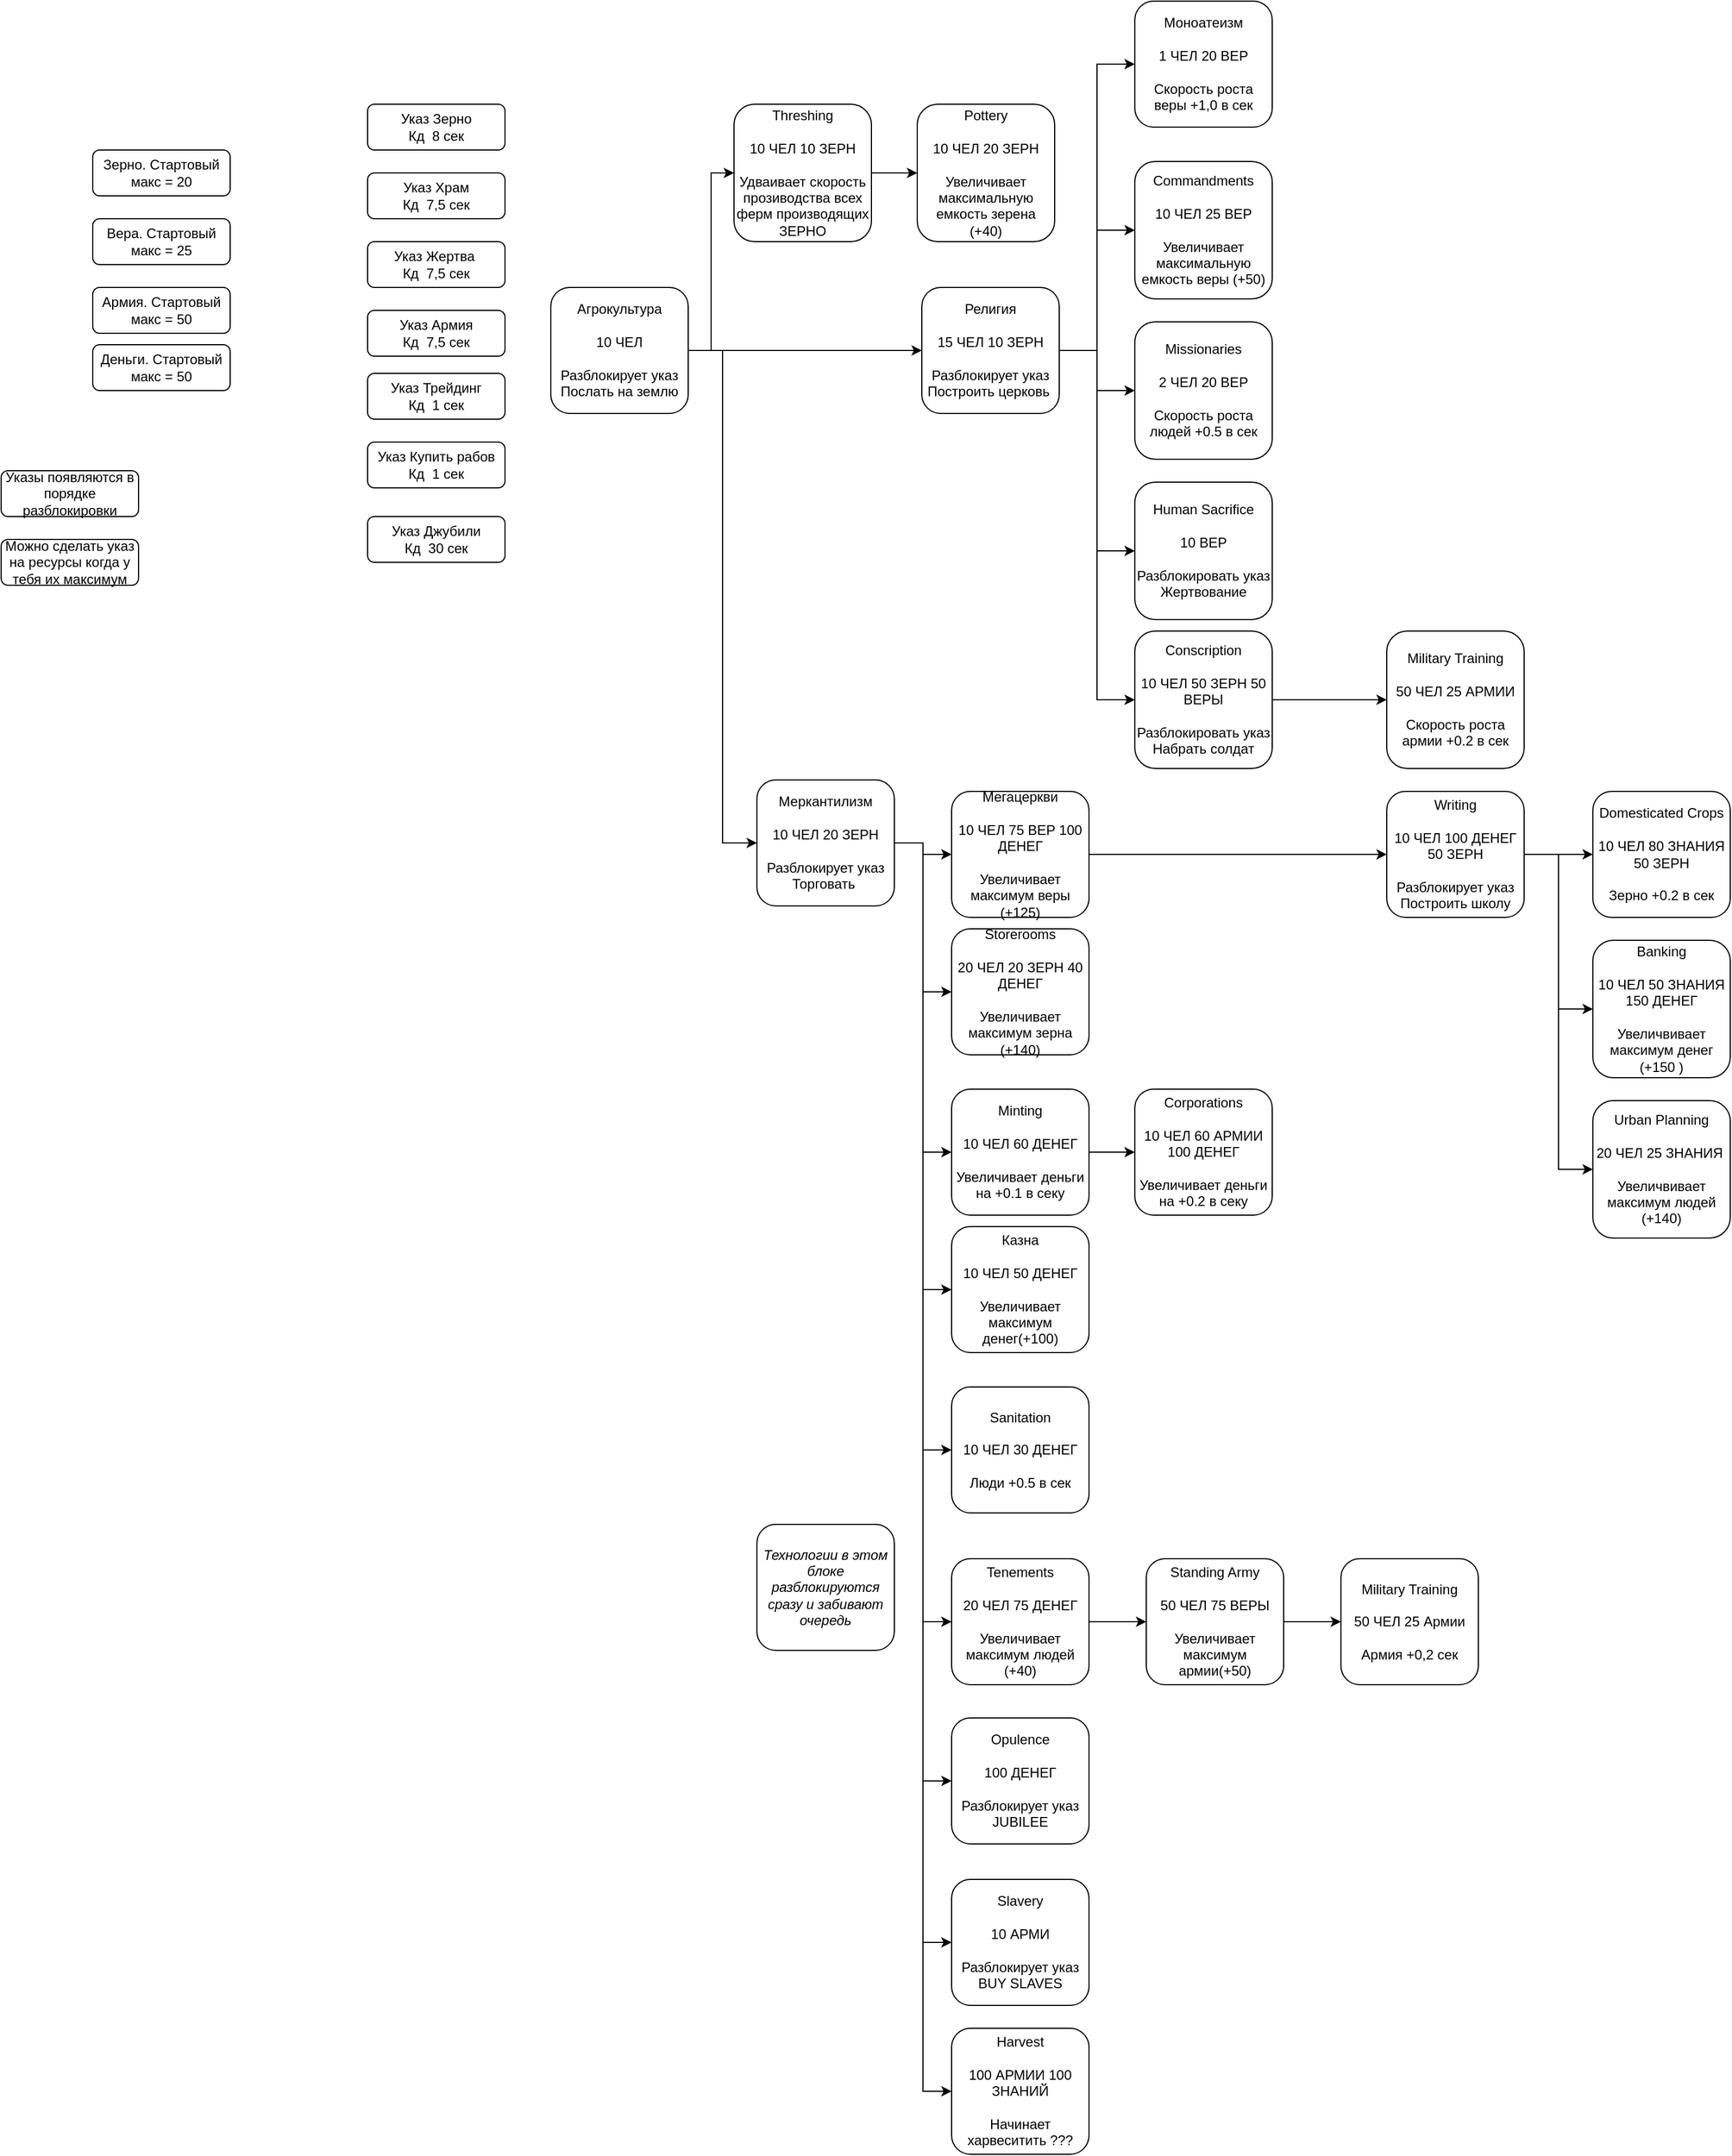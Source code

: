 <mxfile version="21.1.8" type="github">
  <diagram id="C5RBs43oDa-KdzZeNtuy" name="Page-1">
    <mxGraphModel dx="1539" dy="542" grid="1" gridSize="10" guides="1" tooltips="1" connect="1" arrows="1" fold="1" page="1" pageScale="1" pageWidth="827" pageHeight="1169" math="0" shadow="0">
      <root>
        <mxCell id="WIyWlLk6GJQsqaUBKTNV-0" />
        <mxCell id="WIyWlLk6GJQsqaUBKTNV-1" parent="WIyWlLk6GJQsqaUBKTNV-0" />
        <mxCell id="xAVLKOwbk4JyC8eKmy-N-3" style="edgeStyle=orthogonalEdgeStyle;rounded=0;orthogonalLoop=1;jettySize=auto;html=1;" edge="1" parent="WIyWlLk6GJQsqaUBKTNV-1" source="xAVLKOwbk4JyC8eKmy-N-0" target="xAVLKOwbk4JyC8eKmy-N-2">
          <mxGeometry relative="1" as="geometry" />
        </mxCell>
        <mxCell id="xAVLKOwbk4JyC8eKmy-N-4" style="edgeStyle=orthogonalEdgeStyle;rounded=0;orthogonalLoop=1;jettySize=auto;html=1;entryX=0;entryY=0.5;entryDx=0;entryDy=0;" edge="1" parent="WIyWlLk6GJQsqaUBKTNV-1" source="xAVLKOwbk4JyC8eKmy-N-0" target="xAVLKOwbk4JyC8eKmy-N-1">
          <mxGeometry relative="1" as="geometry" />
        </mxCell>
        <mxCell id="xAVLKOwbk4JyC8eKmy-N-6" style="edgeStyle=orthogonalEdgeStyle;rounded=0;orthogonalLoop=1;jettySize=auto;html=1;entryX=0;entryY=0.5;entryDx=0;entryDy=0;" edge="1" parent="WIyWlLk6GJQsqaUBKTNV-1" source="xAVLKOwbk4JyC8eKmy-N-0" target="xAVLKOwbk4JyC8eKmy-N-5">
          <mxGeometry relative="1" as="geometry" />
        </mxCell>
        <mxCell id="xAVLKOwbk4JyC8eKmy-N-0" value="Агрокультура&lt;br&gt;&lt;br&gt;10 ЧЕЛ&lt;br&gt;&lt;br&gt;Разблокирует указ Послать на землю" style="rounded=1;whiteSpace=wrap;html=1;" vertex="1" parent="WIyWlLk6GJQsqaUBKTNV-1">
          <mxGeometry x="30" y="450" width="120" height="110" as="geometry" />
        </mxCell>
        <mxCell id="xAVLKOwbk4JyC8eKmy-N-8" style="edgeStyle=orthogonalEdgeStyle;rounded=0;orthogonalLoop=1;jettySize=auto;html=1;" edge="1" parent="WIyWlLk6GJQsqaUBKTNV-1" source="xAVLKOwbk4JyC8eKmy-N-1" target="xAVLKOwbk4JyC8eKmy-N-7">
          <mxGeometry relative="1" as="geometry" />
        </mxCell>
        <mxCell id="xAVLKOwbk4JyC8eKmy-N-1" value="Threshing&lt;br&gt;&lt;br&gt;10 ЧЕЛ 10 ЗЕРН&lt;br&gt;&lt;br&gt;Удваивает скорость прозиводства всех ферм производящих ЗЕРНО" style="rounded=1;whiteSpace=wrap;html=1;" vertex="1" parent="WIyWlLk6GJQsqaUBKTNV-1">
          <mxGeometry x="190" y="290" width="120" height="120" as="geometry" />
        </mxCell>
        <mxCell id="xAVLKOwbk4JyC8eKmy-N-20" style="edgeStyle=orthogonalEdgeStyle;rounded=0;orthogonalLoop=1;jettySize=auto;html=1;entryX=0;entryY=0.5;entryDx=0;entryDy=0;" edge="1" parent="WIyWlLk6GJQsqaUBKTNV-1" source="xAVLKOwbk4JyC8eKmy-N-2" target="xAVLKOwbk4JyC8eKmy-N-9">
          <mxGeometry relative="1" as="geometry" />
        </mxCell>
        <mxCell id="xAVLKOwbk4JyC8eKmy-N-21" style="edgeStyle=orthogonalEdgeStyle;rounded=0;orthogonalLoop=1;jettySize=auto;html=1;" edge="1" parent="WIyWlLk6GJQsqaUBKTNV-1" source="xAVLKOwbk4JyC8eKmy-N-2" target="xAVLKOwbk4JyC8eKmy-N-11">
          <mxGeometry relative="1" as="geometry" />
        </mxCell>
        <mxCell id="xAVLKOwbk4JyC8eKmy-N-22" style="edgeStyle=orthogonalEdgeStyle;rounded=0;orthogonalLoop=1;jettySize=auto;html=1;entryX=0;entryY=0.5;entryDx=0;entryDy=0;" edge="1" parent="WIyWlLk6GJQsqaUBKTNV-1" source="xAVLKOwbk4JyC8eKmy-N-2" target="xAVLKOwbk4JyC8eKmy-N-17">
          <mxGeometry relative="1" as="geometry" />
        </mxCell>
        <mxCell id="xAVLKOwbk4JyC8eKmy-N-23" style="edgeStyle=orthogonalEdgeStyle;rounded=0;orthogonalLoop=1;jettySize=auto;html=1;entryX=0;entryY=0.5;entryDx=0;entryDy=0;" edge="1" parent="WIyWlLk6GJQsqaUBKTNV-1" source="xAVLKOwbk4JyC8eKmy-N-2" target="xAVLKOwbk4JyC8eKmy-N-18">
          <mxGeometry relative="1" as="geometry" />
        </mxCell>
        <mxCell id="xAVLKOwbk4JyC8eKmy-N-24" style="edgeStyle=orthogonalEdgeStyle;rounded=0;orthogonalLoop=1;jettySize=auto;html=1;entryX=0;entryY=0.5;entryDx=0;entryDy=0;" edge="1" parent="WIyWlLk6GJQsqaUBKTNV-1" source="xAVLKOwbk4JyC8eKmy-N-2" target="xAVLKOwbk4JyC8eKmy-N-19">
          <mxGeometry relative="1" as="geometry" />
        </mxCell>
        <mxCell id="xAVLKOwbk4JyC8eKmy-N-2" value="Религия&lt;br&gt;&lt;br&gt;15 ЧЕЛ 10 ЗЕРН&lt;br&gt;&lt;br&gt;Разблокирует указ Построить церковь&amp;nbsp;" style="rounded=1;whiteSpace=wrap;html=1;" vertex="1" parent="WIyWlLk6GJQsqaUBKTNV-1">
          <mxGeometry x="354" y="450" width="120" height="110" as="geometry" />
        </mxCell>
        <mxCell id="xAVLKOwbk4JyC8eKmy-N-41" style="edgeStyle=orthogonalEdgeStyle;rounded=0;orthogonalLoop=1;jettySize=auto;html=1;" edge="1" parent="WIyWlLk6GJQsqaUBKTNV-1" source="xAVLKOwbk4JyC8eKmy-N-5" target="xAVLKOwbk4JyC8eKmy-N-33">
          <mxGeometry relative="1" as="geometry" />
        </mxCell>
        <mxCell id="xAVLKOwbk4JyC8eKmy-N-42" style="edgeStyle=orthogonalEdgeStyle;rounded=0;orthogonalLoop=1;jettySize=auto;html=1;entryX=0;entryY=0.5;entryDx=0;entryDy=0;" edge="1" parent="WIyWlLk6GJQsqaUBKTNV-1" source="xAVLKOwbk4JyC8eKmy-N-5" target="xAVLKOwbk4JyC8eKmy-N-34">
          <mxGeometry relative="1" as="geometry" />
        </mxCell>
        <mxCell id="xAVLKOwbk4JyC8eKmy-N-43" style="edgeStyle=orthogonalEdgeStyle;rounded=0;orthogonalLoop=1;jettySize=auto;html=1;entryX=0;entryY=0.5;entryDx=0;entryDy=0;" edge="1" parent="WIyWlLk6GJQsqaUBKTNV-1" source="xAVLKOwbk4JyC8eKmy-N-5" target="xAVLKOwbk4JyC8eKmy-N-35">
          <mxGeometry relative="1" as="geometry" />
        </mxCell>
        <mxCell id="xAVLKOwbk4JyC8eKmy-N-45" style="edgeStyle=orthogonalEdgeStyle;rounded=0;orthogonalLoop=1;jettySize=auto;html=1;entryX=0;entryY=0.5;entryDx=0;entryDy=0;" edge="1" parent="WIyWlLk6GJQsqaUBKTNV-1" source="xAVLKOwbk4JyC8eKmy-N-5" target="xAVLKOwbk4JyC8eKmy-N-36">
          <mxGeometry relative="1" as="geometry" />
        </mxCell>
        <mxCell id="xAVLKOwbk4JyC8eKmy-N-46" style="edgeStyle=orthogonalEdgeStyle;rounded=0;orthogonalLoop=1;jettySize=auto;html=1;entryX=0;entryY=0.5;entryDx=0;entryDy=0;" edge="1" parent="WIyWlLk6GJQsqaUBKTNV-1" source="xAVLKOwbk4JyC8eKmy-N-5" target="xAVLKOwbk4JyC8eKmy-N-37">
          <mxGeometry relative="1" as="geometry" />
        </mxCell>
        <mxCell id="xAVLKOwbk4JyC8eKmy-N-47" style="edgeStyle=orthogonalEdgeStyle;rounded=0;orthogonalLoop=1;jettySize=auto;html=1;entryX=0;entryY=0.5;entryDx=0;entryDy=0;" edge="1" parent="WIyWlLk6GJQsqaUBKTNV-1" source="xAVLKOwbk4JyC8eKmy-N-5" target="xAVLKOwbk4JyC8eKmy-N-39">
          <mxGeometry relative="1" as="geometry" />
        </mxCell>
        <mxCell id="xAVLKOwbk4JyC8eKmy-N-48" style="edgeStyle=orthogonalEdgeStyle;rounded=0;orthogonalLoop=1;jettySize=auto;html=1;entryX=0;entryY=0.5;entryDx=0;entryDy=0;" edge="1" parent="WIyWlLk6GJQsqaUBKTNV-1" source="xAVLKOwbk4JyC8eKmy-N-5" target="xAVLKOwbk4JyC8eKmy-N-40">
          <mxGeometry relative="1" as="geometry" />
        </mxCell>
        <mxCell id="xAVLKOwbk4JyC8eKmy-N-50" style="edgeStyle=orthogonalEdgeStyle;rounded=0;orthogonalLoop=1;jettySize=auto;html=1;entryX=0;entryY=0.5;entryDx=0;entryDy=0;" edge="1" parent="WIyWlLk6GJQsqaUBKTNV-1" source="xAVLKOwbk4JyC8eKmy-N-5" target="xAVLKOwbk4JyC8eKmy-N-49">
          <mxGeometry relative="1" as="geometry" />
        </mxCell>
        <mxCell id="xAVLKOwbk4JyC8eKmy-N-67" style="edgeStyle=orthogonalEdgeStyle;rounded=0;orthogonalLoop=1;jettySize=auto;html=1;entryX=0;entryY=0.5;entryDx=0;entryDy=0;" edge="1" parent="WIyWlLk6GJQsqaUBKTNV-1" source="xAVLKOwbk4JyC8eKmy-N-5" target="xAVLKOwbk4JyC8eKmy-N-52">
          <mxGeometry relative="1" as="geometry" />
        </mxCell>
        <mxCell id="xAVLKOwbk4JyC8eKmy-N-5" value="Меркантилизм&lt;br&gt;&lt;br&gt;10 ЧЕЛ 20 ЗЕРН&lt;br&gt;&lt;br&gt;Разблокирует указ Торговать&amp;nbsp;" style="rounded=1;whiteSpace=wrap;html=1;" vertex="1" parent="WIyWlLk6GJQsqaUBKTNV-1">
          <mxGeometry x="210" y="880" width="120" height="110" as="geometry" />
        </mxCell>
        <mxCell id="xAVLKOwbk4JyC8eKmy-N-7" value="Pottery&lt;br&gt;&lt;br&gt;10 ЧЕЛ 20 ЗЕРН&lt;br&gt;&lt;br&gt;Увеличивает максимальную емкость зерена (+40)" style="rounded=1;whiteSpace=wrap;html=1;" vertex="1" parent="WIyWlLk6GJQsqaUBKTNV-1">
          <mxGeometry x="350" y="290" width="120" height="120" as="geometry" />
        </mxCell>
        <mxCell id="xAVLKOwbk4JyC8eKmy-N-9" value="Моноатеизм&lt;br&gt;&lt;br&gt;1 ЧЕЛ 20 ВЕР&lt;br&gt;&lt;br&gt;Скорость роста веры +1,0 в сек" style="rounded=1;whiteSpace=wrap;html=1;" vertex="1" parent="WIyWlLk6GJQsqaUBKTNV-1">
          <mxGeometry x="540" y="200" width="120" height="110" as="geometry" />
        </mxCell>
        <mxCell id="xAVLKOwbk4JyC8eKmy-N-11" value="Commandments&lt;br&gt;&lt;br&gt;10 ЧЕЛ 25 ВЕР&lt;br&gt;&lt;br&gt;Увеличивает максимальную емкость веры (+50)" style="rounded=1;whiteSpace=wrap;html=1;" vertex="1" parent="WIyWlLk6GJQsqaUBKTNV-1">
          <mxGeometry x="540" y="340" width="120" height="120" as="geometry" />
        </mxCell>
        <mxCell id="xAVLKOwbk4JyC8eKmy-N-12" value="Указ Зерно&lt;br&gt;Кд&amp;nbsp; 8 сек" style="rounded=1;whiteSpace=wrap;html=1;" vertex="1" parent="WIyWlLk6GJQsqaUBKTNV-1">
          <mxGeometry x="-130" y="290" width="120" height="40" as="geometry" />
        </mxCell>
        <mxCell id="xAVLKOwbk4JyC8eKmy-N-14" value="Указ Храм&lt;br&gt;Кд&amp;nbsp; 7,5&amp;nbsp;сек" style="rounded=1;whiteSpace=wrap;html=1;" vertex="1" parent="WIyWlLk6GJQsqaUBKTNV-1">
          <mxGeometry x="-130" y="350" width="120" height="40" as="geometry" />
        </mxCell>
        <mxCell id="xAVLKOwbk4JyC8eKmy-N-15" value="Вера. Стартовый макс = 25" style="rounded=1;whiteSpace=wrap;html=1;" vertex="1" parent="WIyWlLk6GJQsqaUBKTNV-1">
          <mxGeometry x="-370" y="390" width="120" height="40" as="geometry" />
        </mxCell>
        <mxCell id="xAVLKOwbk4JyC8eKmy-N-16" value="Зерно. Стартовый макс = 20" style="rounded=1;whiteSpace=wrap;html=1;" vertex="1" parent="WIyWlLk6GJQsqaUBKTNV-1">
          <mxGeometry x="-370" y="330" width="120" height="40" as="geometry" />
        </mxCell>
        <mxCell id="xAVLKOwbk4JyC8eKmy-N-17" value="Missionaries&lt;br&gt;&lt;br&gt;2 ЧЕЛ 20 ВЕР&lt;br&gt;&lt;br&gt;Скорость роста людей +0.5 в сек" style="rounded=1;whiteSpace=wrap;html=1;" vertex="1" parent="WIyWlLk6GJQsqaUBKTNV-1">
          <mxGeometry x="540" y="480" width="120" height="120" as="geometry" />
        </mxCell>
        <mxCell id="xAVLKOwbk4JyC8eKmy-N-18" value="Human Sacrifice&lt;br&gt;&lt;br&gt;10 ВЕР&lt;br&gt;&lt;br&gt;Разблокировать указ Жертвование" style="rounded=1;whiteSpace=wrap;html=1;" vertex="1" parent="WIyWlLk6GJQsqaUBKTNV-1">
          <mxGeometry x="540" y="620" width="120" height="120" as="geometry" />
        </mxCell>
        <mxCell id="xAVLKOwbk4JyC8eKmy-N-29" style="edgeStyle=orthogonalEdgeStyle;rounded=0;orthogonalLoop=1;jettySize=auto;html=1;" edge="1" parent="WIyWlLk6GJQsqaUBKTNV-1" source="xAVLKOwbk4JyC8eKmy-N-19" target="xAVLKOwbk4JyC8eKmy-N-25">
          <mxGeometry relative="1" as="geometry" />
        </mxCell>
        <mxCell id="xAVLKOwbk4JyC8eKmy-N-19" value="Conscription&lt;br&gt;&lt;br&gt;10 ЧЕЛ 50 ЗЕРН 50 ВЕРЫ&lt;br&gt;&lt;br&gt;Разблокировать указ Набрать солдат" style="rounded=1;whiteSpace=wrap;html=1;" vertex="1" parent="WIyWlLk6GJQsqaUBKTNV-1">
          <mxGeometry x="540" y="750" width="120" height="120" as="geometry" />
        </mxCell>
        <mxCell id="xAVLKOwbk4JyC8eKmy-N-25" value="Military Training&lt;br&gt;&lt;br&gt;50 ЧЕЛ 25 АРМИИ&lt;br&gt;&lt;br&gt;Скорость роста армии +0.2 в сек" style="rounded=1;whiteSpace=wrap;html=1;" vertex="1" parent="WIyWlLk6GJQsqaUBKTNV-1">
          <mxGeometry x="760" y="750" width="120" height="120" as="geometry" />
        </mxCell>
        <mxCell id="xAVLKOwbk4JyC8eKmy-N-26" value="Указ Жертва&amp;nbsp;&lt;br&gt;Кд&amp;nbsp; 7,5&amp;nbsp;сек" style="rounded=1;whiteSpace=wrap;html=1;" vertex="1" parent="WIyWlLk6GJQsqaUBKTNV-1">
          <mxGeometry x="-130" y="410" width="120" height="40" as="geometry" />
        </mxCell>
        <mxCell id="xAVLKOwbk4JyC8eKmy-N-27" value="Указ Армия&lt;br&gt;Кд&amp;nbsp; 7,5&amp;nbsp;сек" style="rounded=1;whiteSpace=wrap;html=1;" vertex="1" parent="WIyWlLk6GJQsqaUBKTNV-1">
          <mxGeometry x="-130" y="470" width="120" height="40" as="geometry" />
        </mxCell>
        <mxCell id="xAVLKOwbk4JyC8eKmy-N-28" value="Армия. Стартовый макс = 50" style="rounded=1;whiteSpace=wrap;html=1;" vertex="1" parent="WIyWlLk6GJQsqaUBKTNV-1">
          <mxGeometry x="-370" y="450" width="120" height="40" as="geometry" />
        </mxCell>
        <mxCell id="xAVLKOwbk4JyC8eKmy-N-30" value="Указы появляются в порядке разблокировки" style="rounded=1;whiteSpace=wrap;html=1;" vertex="1" parent="WIyWlLk6GJQsqaUBKTNV-1">
          <mxGeometry x="-450" y="610" width="120" height="40" as="geometry" />
        </mxCell>
        <mxCell id="xAVLKOwbk4JyC8eKmy-N-31" value="Указ Трейдинг&lt;br&gt;Кд&amp;nbsp; 1&amp;nbsp;сек" style="rounded=1;whiteSpace=wrap;html=1;" vertex="1" parent="WIyWlLk6GJQsqaUBKTNV-1">
          <mxGeometry x="-130" y="525" width="120" height="40" as="geometry" />
        </mxCell>
        <mxCell id="xAVLKOwbk4JyC8eKmy-N-32" value="Деньги. Стартовый макс = 50" style="rounded=1;whiteSpace=wrap;html=1;" vertex="1" parent="WIyWlLk6GJQsqaUBKTNV-1">
          <mxGeometry x="-370" y="500" width="120" height="40" as="geometry" />
        </mxCell>
        <mxCell id="xAVLKOwbk4JyC8eKmy-N-58" style="edgeStyle=orthogonalEdgeStyle;rounded=0;orthogonalLoop=1;jettySize=auto;html=1;" edge="1" parent="WIyWlLk6GJQsqaUBKTNV-1" source="xAVLKOwbk4JyC8eKmy-N-33" target="xAVLKOwbk4JyC8eKmy-N-57">
          <mxGeometry relative="1" as="geometry" />
        </mxCell>
        <mxCell id="xAVLKOwbk4JyC8eKmy-N-33" value="Мегацеркви&lt;br&gt;&lt;br&gt;10 ЧЕЛ 75 ВЕР 100 ДЕНЕГ&lt;br&gt;&lt;br&gt;Увеличивает максимум веры (+125)" style="rounded=1;whiteSpace=wrap;html=1;" vertex="1" parent="WIyWlLk6GJQsqaUBKTNV-1">
          <mxGeometry x="380" y="890" width="120" height="110" as="geometry" />
        </mxCell>
        <mxCell id="xAVLKOwbk4JyC8eKmy-N-34" value="Storerooms&lt;br&gt;&lt;br&gt;20 ЧЕЛ 20 ЗЕРН 40 ДЕНЕГ&lt;br&gt;&lt;br&gt;Увеличивает максимум зерна (+140)" style="rounded=1;whiteSpace=wrap;html=1;" vertex="1" parent="WIyWlLk6GJQsqaUBKTNV-1">
          <mxGeometry x="380" y="1010" width="120" height="110" as="geometry" />
        </mxCell>
        <mxCell id="xAVLKOwbk4JyC8eKmy-N-60" style="edgeStyle=orthogonalEdgeStyle;rounded=0;orthogonalLoop=1;jettySize=auto;html=1;" edge="1" parent="WIyWlLk6GJQsqaUBKTNV-1" source="xAVLKOwbk4JyC8eKmy-N-35" target="xAVLKOwbk4JyC8eKmy-N-59">
          <mxGeometry relative="1" as="geometry" />
        </mxCell>
        <mxCell id="xAVLKOwbk4JyC8eKmy-N-35" value="Minting&lt;br&gt;&lt;br&gt;10 ЧЕЛ 60 ДЕНЕГ&lt;br&gt;&lt;br&gt;Увеличивает деньги на +0.1 в секу" style="rounded=1;whiteSpace=wrap;html=1;" vertex="1" parent="WIyWlLk6GJQsqaUBKTNV-1">
          <mxGeometry x="380" y="1150" width="120" height="110" as="geometry" />
        </mxCell>
        <mxCell id="xAVLKOwbk4JyC8eKmy-N-36" value="Казна&lt;br&gt;&lt;br&gt;10 ЧЕЛ 50 ДЕНЕГ&lt;br&gt;&lt;br&gt;Увеличивает максимум денег(+100)" style="rounded=1;whiteSpace=wrap;html=1;" vertex="1" parent="WIyWlLk6GJQsqaUBKTNV-1">
          <mxGeometry x="380" y="1270" width="120" height="110" as="geometry" />
        </mxCell>
        <mxCell id="xAVLKOwbk4JyC8eKmy-N-37" value="Sanitation&lt;br&gt;&lt;br&gt;10 ЧЕЛ 30 ДЕНЕГ&lt;br&gt;&lt;br&gt;Люди +0.5 в сек" style="rounded=1;whiteSpace=wrap;html=1;" vertex="1" parent="WIyWlLk6GJQsqaUBKTNV-1">
          <mxGeometry x="380" y="1410" width="120" height="110" as="geometry" />
        </mxCell>
        <mxCell id="xAVLKOwbk4JyC8eKmy-N-62" style="edgeStyle=orthogonalEdgeStyle;rounded=0;orthogonalLoop=1;jettySize=auto;html=1;" edge="1" parent="WIyWlLk6GJQsqaUBKTNV-1" source="xAVLKOwbk4JyC8eKmy-N-39" target="xAVLKOwbk4JyC8eKmy-N-61">
          <mxGeometry relative="1" as="geometry" />
        </mxCell>
        <mxCell id="xAVLKOwbk4JyC8eKmy-N-39" value="Tenements&lt;br&gt;&lt;br&gt;20 ЧЕЛ 75 ДЕНЕГ&lt;br&gt;&lt;br&gt;Увеличивает максимум людей (+40)" style="rounded=1;whiteSpace=wrap;html=1;" vertex="1" parent="WIyWlLk6GJQsqaUBKTNV-1">
          <mxGeometry x="380" y="1560" width="120" height="110" as="geometry" />
        </mxCell>
        <mxCell id="xAVLKOwbk4JyC8eKmy-N-40" value="Opulence&lt;br&gt;&lt;br&gt;100 ДЕНЕГ&lt;br&gt;&lt;br&gt;Разблокирует указ JUBILEE" style="rounded=1;whiteSpace=wrap;html=1;" vertex="1" parent="WIyWlLk6GJQsqaUBKTNV-1">
          <mxGeometry x="380" y="1699" width="120" height="110" as="geometry" />
        </mxCell>
        <mxCell id="xAVLKOwbk4JyC8eKmy-N-49" value="Slavery&lt;br&gt;&lt;br&gt;10 АРМИ&lt;br&gt;&lt;br&gt;Разблокирует указ BUY SLAVES" style="rounded=1;whiteSpace=wrap;html=1;" vertex="1" parent="WIyWlLk6GJQsqaUBKTNV-1">
          <mxGeometry x="380" y="1840" width="120" height="110" as="geometry" />
        </mxCell>
        <mxCell id="xAVLKOwbk4JyC8eKmy-N-52" value="Harvest&lt;br&gt;&lt;br&gt;100 АРМИИ 100 ЗНАНИЙ&lt;br&gt;&lt;br&gt;Начинает харвеситить ???" style="rounded=1;whiteSpace=wrap;html=1;" vertex="1" parent="WIyWlLk6GJQsqaUBKTNV-1">
          <mxGeometry x="380" y="1970" width="120" height="110" as="geometry" />
        </mxCell>
        <mxCell id="xAVLKOwbk4JyC8eKmy-N-71" style="edgeStyle=orthogonalEdgeStyle;rounded=0;orthogonalLoop=1;jettySize=auto;html=1;" edge="1" parent="WIyWlLk6GJQsqaUBKTNV-1" source="xAVLKOwbk4JyC8eKmy-N-57" target="xAVLKOwbk4JyC8eKmy-N-70">
          <mxGeometry relative="1" as="geometry" />
        </mxCell>
        <mxCell id="xAVLKOwbk4JyC8eKmy-N-74" style="edgeStyle=orthogonalEdgeStyle;rounded=0;orthogonalLoop=1;jettySize=auto;html=1;entryX=0;entryY=0.5;entryDx=0;entryDy=0;" edge="1" parent="WIyWlLk6GJQsqaUBKTNV-1" source="xAVLKOwbk4JyC8eKmy-N-57" target="xAVLKOwbk4JyC8eKmy-N-72">
          <mxGeometry relative="1" as="geometry" />
        </mxCell>
        <mxCell id="xAVLKOwbk4JyC8eKmy-N-75" style="edgeStyle=orthogonalEdgeStyle;rounded=0;orthogonalLoop=1;jettySize=auto;html=1;entryX=0;entryY=0.5;entryDx=0;entryDy=0;" edge="1" parent="WIyWlLk6GJQsqaUBKTNV-1" source="xAVLKOwbk4JyC8eKmy-N-57" target="xAVLKOwbk4JyC8eKmy-N-73">
          <mxGeometry relative="1" as="geometry" />
        </mxCell>
        <mxCell id="xAVLKOwbk4JyC8eKmy-N-57" value="Writing&lt;br&gt;&lt;br&gt;10 ЧЕЛ 100 ДЕНЕГ 50 ЗЕРН&lt;br&gt;&lt;br&gt;Разблокирует указ Построить школу" style="rounded=1;whiteSpace=wrap;html=1;" vertex="1" parent="WIyWlLk6GJQsqaUBKTNV-1">
          <mxGeometry x="760" y="890" width="120" height="110" as="geometry" />
        </mxCell>
        <mxCell id="xAVLKOwbk4JyC8eKmy-N-59" value="Corporations&lt;br&gt;&lt;br&gt;10 ЧЕЛ 60 АРМИИ 100 ДЕНЕГ&lt;br&gt;&lt;br&gt;Увеличивает деньги на +0.2 в секу" style="rounded=1;whiteSpace=wrap;html=1;" vertex="1" parent="WIyWlLk6GJQsqaUBKTNV-1">
          <mxGeometry x="540" y="1150" width="120" height="110" as="geometry" />
        </mxCell>
        <mxCell id="xAVLKOwbk4JyC8eKmy-N-69" style="edgeStyle=orthogonalEdgeStyle;rounded=0;orthogonalLoop=1;jettySize=auto;html=1;" edge="1" parent="WIyWlLk6GJQsqaUBKTNV-1" source="xAVLKOwbk4JyC8eKmy-N-61" target="xAVLKOwbk4JyC8eKmy-N-63">
          <mxGeometry relative="1" as="geometry" />
        </mxCell>
        <mxCell id="xAVLKOwbk4JyC8eKmy-N-61" value="Standing Army&lt;br&gt;&lt;br&gt;50 ЧЕЛ 75 ВЕРЫ&lt;br&gt;&lt;br&gt;Увеличивает максимум армии(+50)" style="rounded=1;whiteSpace=wrap;html=1;" vertex="1" parent="WIyWlLk6GJQsqaUBKTNV-1">
          <mxGeometry x="550" y="1560" width="120" height="110" as="geometry" />
        </mxCell>
        <mxCell id="xAVLKOwbk4JyC8eKmy-N-63" value="Military Training&lt;br&gt;&lt;br&gt;50 ЧЕЛ 25 Армии&lt;br&gt;&lt;br&gt;Армия +0,2 сек" style="rounded=1;whiteSpace=wrap;html=1;" vertex="1" parent="WIyWlLk6GJQsqaUBKTNV-1">
          <mxGeometry x="720" y="1560" width="120" height="110" as="geometry" />
        </mxCell>
        <mxCell id="xAVLKOwbk4JyC8eKmy-N-64" value="Указ Купить рабов&lt;br&gt;Кд&amp;nbsp; 1&amp;nbsp;сек" style="rounded=1;whiteSpace=wrap;html=1;" vertex="1" parent="WIyWlLk6GJQsqaUBKTNV-1">
          <mxGeometry x="-130" y="585" width="120" height="40" as="geometry" />
        </mxCell>
        <mxCell id="xAVLKOwbk4JyC8eKmy-N-65" value="Указ Джубили&lt;br&gt;Кд&amp;nbsp; 30 сек" style="rounded=1;whiteSpace=wrap;html=1;" vertex="1" parent="WIyWlLk6GJQsqaUBKTNV-1">
          <mxGeometry x="-130" y="650" width="120" height="40" as="geometry" />
        </mxCell>
        <mxCell id="xAVLKOwbk4JyC8eKmy-N-66" value="Можно сделать указ на ресурсы когда у тебя их максимум" style="rounded=1;whiteSpace=wrap;html=1;" vertex="1" parent="WIyWlLk6GJQsqaUBKTNV-1">
          <mxGeometry x="-450" y="670" width="120" height="40" as="geometry" />
        </mxCell>
        <mxCell id="xAVLKOwbk4JyC8eKmy-N-68" value="&lt;i&gt;Технологии в этом блоке разблокируются сразу и забивают очередь&lt;/i&gt;" style="rounded=1;whiteSpace=wrap;html=1;" vertex="1" parent="WIyWlLk6GJQsqaUBKTNV-1">
          <mxGeometry x="210" y="1530" width="120" height="110" as="geometry" />
        </mxCell>
        <mxCell id="xAVLKOwbk4JyC8eKmy-N-70" value="Domesticated Crops&lt;br&gt;&lt;br&gt;10 ЧЕЛ 80 ЗНАНИЯ 50 ЗЕРН&lt;br&gt;&lt;br&gt;Зерно +0.2 в сек" style="rounded=1;whiteSpace=wrap;html=1;" vertex="1" parent="WIyWlLk6GJQsqaUBKTNV-1">
          <mxGeometry x="940" y="890" width="120" height="110" as="geometry" />
        </mxCell>
        <mxCell id="xAVLKOwbk4JyC8eKmy-N-72" value="Banking&lt;br&gt;&lt;br&gt;10 ЧЕЛ 50 ЗНАНИЯ 150 ДЕНЕГ&lt;br&gt;&lt;br&gt;Увеличвивает максимум денег (+150 )" style="rounded=1;whiteSpace=wrap;html=1;" vertex="1" parent="WIyWlLk6GJQsqaUBKTNV-1">
          <mxGeometry x="940" y="1020" width="120" height="120" as="geometry" />
        </mxCell>
        <mxCell id="xAVLKOwbk4JyC8eKmy-N-73" value="Urban Planning&lt;br&gt;&lt;br&gt;20 ЧЕЛ 25 ЗНАНИЯ&amp;nbsp;&lt;br&gt;&lt;br&gt;Увеличвивает максимум людей (+140)" style="rounded=1;whiteSpace=wrap;html=1;" vertex="1" parent="WIyWlLk6GJQsqaUBKTNV-1">
          <mxGeometry x="940" y="1160" width="120" height="120" as="geometry" />
        </mxCell>
      </root>
    </mxGraphModel>
  </diagram>
</mxfile>
